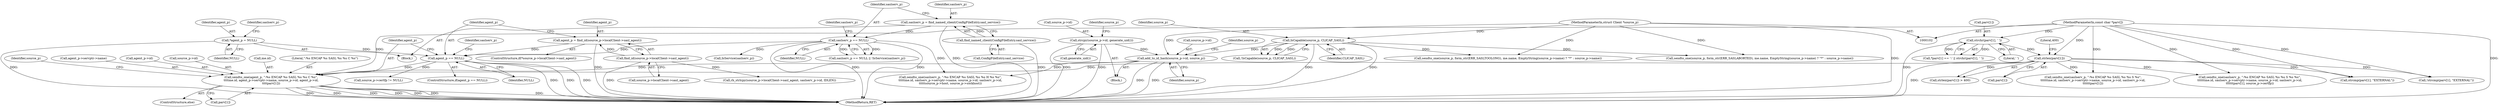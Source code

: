 digraph "0_charybdis_818a3fda944b26d4814132cee14cfda4ea4aa824@API" {
"1000368" [label="(Call,sendto_one(agent_p, \":%s ENCAP %s SASL %s %s C %s\",\n\t\t\t\tme.id, agent_p->servptr->name, source_p->id, agent_p->id,\n\t\t\t\tparv[1]))"];
"1000273" [label="(Call,agent_p == NULL)"];
"1000264" [label="(Call,agent_p = find_id(source_p->localClient->sasl_agent))"];
"1000266" [label="(Call,find_id(source_p->localClient->sasl_agent))"];
"1000109" [label="(Call,*agent_p = NULL)"];
"1000167" [label="(Call,saslserv_p == NULL)"];
"1000159" [label="(Call,saslserv_p = find_named_client(ConfigFileEntry.sasl_service))"];
"1000161" [label="(Call,find_named_client(ConfigFileEntry.sasl_service))"];
"1000252" [label="(Call,add_to_id_hash(source_p->id, source_p))"];
"1000247" [label="(Call,strcpy(source_p->id, generate_uid()))"];
"1000118" [label="(Call,IsCapable(source_p, CLICAP_SASL))"];
"1000104" [label="(MethodParameterIn,struct Client *source_p)"];
"1000216" [label="(Call,strlen(parv[1]))"];
"1000146" [label="(Call,strchr(parv[1], ' '))"];
"1000106" [label="(MethodParameterIn,const char *parv[])"];
"1000391" [label="(Identifier,source_p)"];
"1000267" [label="(Call,source_p->localClient->sasl_agent)"];
"1000109" [label="(Call,*agent_p = NULL)"];
"1000275" [label="(Identifier,NULL)"];
"1000147" [label="(Call,parv[1])"];
"1000169" [label="(Identifier,NULL)"];
"1000246" [label="(Block,)"];
"1000174" [label="(Call,sendto_one(source_p, form_str(ERR_SASLABORTED), me.name, EmptyString(source_p->name) ? \"*\" : source_p->name))"];
"1000248" [label="(Call,source_p->id)"];
"1000368" [label="(Call,sendto_one(agent_p, \":%s ENCAP %s SASL %s %s C %s\",\n\t\t\t\tme.id, agent_p->servptr->name, source_p->id, agent_p->id,\n\t\t\t\tparv[1]))"];
"1000120" [label="(Identifier,CLICAP_SASL)"];
"1000264" [label="(Call,agent_p = find_id(source_p->localClient->sasl_agent))"];
"1000167" [label="(Call,saslserv_p == NULL)"];
"1000257" [label="(ControlStructure,if(*source_p->localClient->sasl_agent))"];
"1000313" [label="(Call,sendto_one(saslserv_p, \":%s ENCAP %s SASL %s %s S %s %s\",\n\t\t\t\t\t\tme.id, saslserv_p->servptr->name, source_p->id, saslserv_p->id,\n\t\t\t\t\t\tparv[1], source_p->certfp))"];
"1000396" [label="(MethodReturn,RET)"];
"1000216" [label="(Call,strlen(parv[1]))"];
"1000278" [label="(Identifier,saslserv_p)"];
"1000252" [label="(Call,add_to_id_hash(source_p->id, source_p))"];
"1000369" [label="(Identifier,agent_p)"];
"1000111" [label="(Identifier,NULL)"];
"1000161" [label="(Call,find_named_client(ConfigFileEntry.sasl_service))"];
"1000374" [label="(Call,agent_p->servptr->name)"];
"1000382" [label="(Call,agent_p->id)"];
"1000159" [label="(Call,saslserv_p = find_named_client(ConfigFileEntry.sasl_service))"];
"1000162" [label="(Call,ConfigFileEntry.sasl_service)"];
"1000277" [label="(Call,sendto_one(saslserv_p, \":%s ENCAP %s SASL %s %s H %s %s\",\n\t\t\t\t\tme.id, saslserv_p->servptr->name, source_p->id, saslserv_p->id,\n\t\t\t\t\tsource_p->host, source_p->sockhost))"];
"1000379" [label="(Call,source_p->id)"];
"1000367" [label="(ControlStructure,else)"];
"1000172" [label="(Identifier,saslserv_p)"];
"1000215" [label="(Call,strlen(parv[1]) > 400)"];
"1000251" [label="(Call,generate_uid())"];
"1000222" [label="(Call,sendto_one(source_p, form_str(ERR_SASLTOOLONG), me.name, EmptyString(source_p->name) ? \"*\" : source_p->name))"];
"1000166" [label="(Call,saslserv_p == NULL || !IsService(saslserv_p))"];
"1000160" [label="(Identifier,saslserv_p)"];
"1000106" [label="(MethodParameterIn,const char *parv[])"];
"1000150" [label="(Literal,' ')"];
"1000256" [label="(Identifier,source_p)"];
"1000265" [label="(Identifier,agent_p)"];
"1000274" [label="(Identifier,agent_p)"];
"1000139" [label="(Call,*parv[1] == ':' || strchr(parv[1], ' '))"];
"1000146" [label="(Call,strchr(parv[1], ' '))"];
"1000273" [label="(Call,agent_p == NULL)"];
"1000357" [label="(Call,rb_strlcpy(source_p->localClient->sasl_agent, saslserv_p->id, IDLEN))"];
"1000337" [label="(Call,sendto_one(saslserv_p, \":%s ENCAP %s SASL %s %s S %s\",\n\t\t\t\t\t\tme.id, saslserv_p->servptr->name, source_p->id, saslserv_p->id,\n\t\t\t\t\t\tparv[1]))"];
"1000119" [label="(Identifier,source_p)"];
"1000254" [label="(Identifier,source_p)"];
"1000118" [label="(Call,IsCapable(source_p, CLICAP_SASL))"];
"1000308" [label="(Call,source_p->certfp != NULL)"];
"1000107" [label="(Block,)"];
"1000110" [label="(Identifier,agent_p)"];
"1000220" [label="(Literal,400)"];
"1000253" [label="(Call,source_p->id)"];
"1000217" [label="(Call,parv[1])"];
"1000117" [label="(Call,!IsCapable(source_p, CLICAP_SASL))"];
"1000168" [label="(Identifier,saslserv_p)"];
"1000104" [label="(MethodParameterIn,struct Client *source_p)"];
"1000261" [label="(Identifier,source_p)"];
"1000272" [label="(ControlStructure,if(agent_p == NULL))"];
"1000303" [label="(Call,strcmp(parv[1], \"EXTERNAL\"))"];
"1000371" [label="(Call,me.id)"];
"1000266" [label="(Call,find_id(source_p->localClient->sasl_agent))"];
"1000247" [label="(Call,strcpy(source_p->id, generate_uid()))"];
"1000302" [label="(Call,!strcmp(parv[1], \"EXTERNAL\"))"];
"1000171" [label="(Call,IsService(saslserv_p))"];
"1000114" [label="(Identifier,saslserv_p)"];
"1000370" [label="(Literal,\":%s ENCAP %s SASL %s %s C %s\")"];
"1000385" [label="(Call,parv[1])"];
"1000368" -> "1000367"  [label="AST: "];
"1000368" -> "1000385"  [label="CFG: "];
"1000369" -> "1000368"  [label="AST: "];
"1000370" -> "1000368"  [label="AST: "];
"1000371" -> "1000368"  [label="AST: "];
"1000374" -> "1000368"  [label="AST: "];
"1000379" -> "1000368"  [label="AST: "];
"1000382" -> "1000368"  [label="AST: "];
"1000385" -> "1000368"  [label="AST: "];
"1000391" -> "1000368"  [label="CFG: "];
"1000368" -> "1000396"  [label="DDG: "];
"1000368" -> "1000396"  [label="DDG: "];
"1000368" -> "1000396"  [label="DDG: "];
"1000368" -> "1000396"  [label="DDG: "];
"1000368" -> "1000396"  [label="DDG: "];
"1000368" -> "1000396"  [label="DDG: "];
"1000368" -> "1000396"  [label="DDG: "];
"1000273" -> "1000368"  [label="DDG: "];
"1000252" -> "1000368"  [label="DDG: "];
"1000216" -> "1000368"  [label="DDG: "];
"1000106" -> "1000368"  [label="DDG: "];
"1000273" -> "1000272"  [label="AST: "];
"1000273" -> "1000275"  [label="CFG: "];
"1000274" -> "1000273"  [label="AST: "];
"1000275" -> "1000273"  [label="AST: "];
"1000278" -> "1000273"  [label="CFG: "];
"1000369" -> "1000273"  [label="CFG: "];
"1000273" -> "1000396"  [label="DDG: "];
"1000273" -> "1000396"  [label="DDG: "];
"1000273" -> "1000396"  [label="DDG: "];
"1000264" -> "1000273"  [label="DDG: "];
"1000109" -> "1000273"  [label="DDG: "];
"1000167" -> "1000273"  [label="DDG: "];
"1000273" -> "1000308"  [label="DDG: "];
"1000264" -> "1000257"  [label="AST: "];
"1000264" -> "1000266"  [label="CFG: "];
"1000265" -> "1000264"  [label="AST: "];
"1000266" -> "1000264"  [label="AST: "];
"1000274" -> "1000264"  [label="CFG: "];
"1000264" -> "1000396"  [label="DDG: "];
"1000266" -> "1000264"  [label="DDG: "];
"1000266" -> "1000267"  [label="CFG: "];
"1000267" -> "1000266"  [label="AST: "];
"1000266" -> "1000396"  [label="DDG: "];
"1000266" -> "1000357"  [label="DDG: "];
"1000109" -> "1000107"  [label="AST: "];
"1000109" -> "1000111"  [label="CFG: "];
"1000110" -> "1000109"  [label="AST: "];
"1000111" -> "1000109"  [label="AST: "];
"1000114" -> "1000109"  [label="CFG: "];
"1000109" -> "1000396"  [label="DDG: "];
"1000167" -> "1000166"  [label="AST: "];
"1000167" -> "1000169"  [label="CFG: "];
"1000168" -> "1000167"  [label="AST: "];
"1000169" -> "1000167"  [label="AST: "];
"1000172" -> "1000167"  [label="CFG: "];
"1000166" -> "1000167"  [label="CFG: "];
"1000167" -> "1000396"  [label="DDG: "];
"1000167" -> "1000396"  [label="DDG: "];
"1000167" -> "1000166"  [label="DDG: "];
"1000167" -> "1000166"  [label="DDG: "];
"1000159" -> "1000167"  [label="DDG: "];
"1000167" -> "1000171"  [label="DDG: "];
"1000167" -> "1000277"  [label="DDG: "];
"1000159" -> "1000107"  [label="AST: "];
"1000159" -> "1000161"  [label="CFG: "];
"1000160" -> "1000159"  [label="AST: "];
"1000161" -> "1000159"  [label="AST: "];
"1000168" -> "1000159"  [label="CFG: "];
"1000159" -> "1000396"  [label="DDG: "];
"1000161" -> "1000159"  [label="DDG: "];
"1000161" -> "1000162"  [label="CFG: "];
"1000162" -> "1000161"  [label="AST: "];
"1000161" -> "1000396"  [label="DDG: "];
"1000252" -> "1000246"  [label="AST: "];
"1000252" -> "1000256"  [label="CFG: "];
"1000253" -> "1000252"  [label="AST: "];
"1000256" -> "1000252"  [label="AST: "];
"1000261" -> "1000252"  [label="CFG: "];
"1000252" -> "1000396"  [label="DDG: "];
"1000252" -> "1000396"  [label="DDG: "];
"1000247" -> "1000252"  [label="DDG: "];
"1000118" -> "1000252"  [label="DDG: "];
"1000104" -> "1000252"  [label="DDG: "];
"1000252" -> "1000277"  [label="DDG: "];
"1000247" -> "1000246"  [label="AST: "];
"1000247" -> "1000251"  [label="CFG: "];
"1000248" -> "1000247"  [label="AST: "];
"1000251" -> "1000247"  [label="AST: "];
"1000254" -> "1000247"  [label="CFG: "];
"1000247" -> "1000396"  [label="DDG: "];
"1000247" -> "1000396"  [label="DDG: "];
"1000118" -> "1000117"  [label="AST: "];
"1000118" -> "1000120"  [label="CFG: "];
"1000119" -> "1000118"  [label="AST: "];
"1000120" -> "1000118"  [label="AST: "];
"1000117" -> "1000118"  [label="CFG: "];
"1000118" -> "1000396"  [label="DDG: "];
"1000118" -> "1000396"  [label="DDG: "];
"1000118" -> "1000117"  [label="DDG: "];
"1000118" -> "1000117"  [label="DDG: "];
"1000104" -> "1000118"  [label="DDG: "];
"1000118" -> "1000174"  [label="DDG: "];
"1000118" -> "1000222"  [label="DDG: "];
"1000104" -> "1000102"  [label="AST: "];
"1000104" -> "1000396"  [label="DDG: "];
"1000104" -> "1000174"  [label="DDG: "];
"1000104" -> "1000222"  [label="DDG: "];
"1000216" -> "1000215"  [label="AST: "];
"1000216" -> "1000217"  [label="CFG: "];
"1000217" -> "1000216"  [label="AST: "];
"1000220" -> "1000216"  [label="CFG: "];
"1000216" -> "1000396"  [label="DDG: "];
"1000216" -> "1000215"  [label="DDG: "];
"1000146" -> "1000216"  [label="DDG: "];
"1000106" -> "1000216"  [label="DDG: "];
"1000216" -> "1000302"  [label="DDG: "];
"1000216" -> "1000303"  [label="DDG: "];
"1000216" -> "1000313"  [label="DDG: "];
"1000216" -> "1000337"  [label="DDG: "];
"1000146" -> "1000139"  [label="AST: "];
"1000146" -> "1000150"  [label="CFG: "];
"1000147" -> "1000146"  [label="AST: "];
"1000150" -> "1000146"  [label="AST: "];
"1000139" -> "1000146"  [label="CFG: "];
"1000146" -> "1000396"  [label="DDG: "];
"1000146" -> "1000139"  [label="DDG: "];
"1000146" -> "1000139"  [label="DDG: "];
"1000106" -> "1000146"  [label="DDG: "];
"1000106" -> "1000102"  [label="AST: "];
"1000106" -> "1000396"  [label="DDG: "];
"1000106" -> "1000302"  [label="DDG: "];
"1000106" -> "1000303"  [label="DDG: "];
"1000106" -> "1000313"  [label="DDG: "];
"1000106" -> "1000337"  [label="DDG: "];
}
